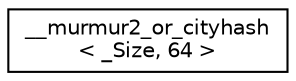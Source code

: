 digraph "Graphical Class Hierarchy"
{
  edge [fontname="Helvetica",fontsize="10",labelfontname="Helvetica",labelfontsize="10"];
  node [fontname="Helvetica",fontsize="10",shape=record];
  rankdir="LR";
  Node1 [label="__murmur2_or_cityhash\l\< _Size, 64 \>",height=0.2,width=0.4,color="black", fillcolor="white", style="filled",URL="$struct____murmur2__or__cityhash_3_01___size_00_0164_01_4.xhtml"];
}

